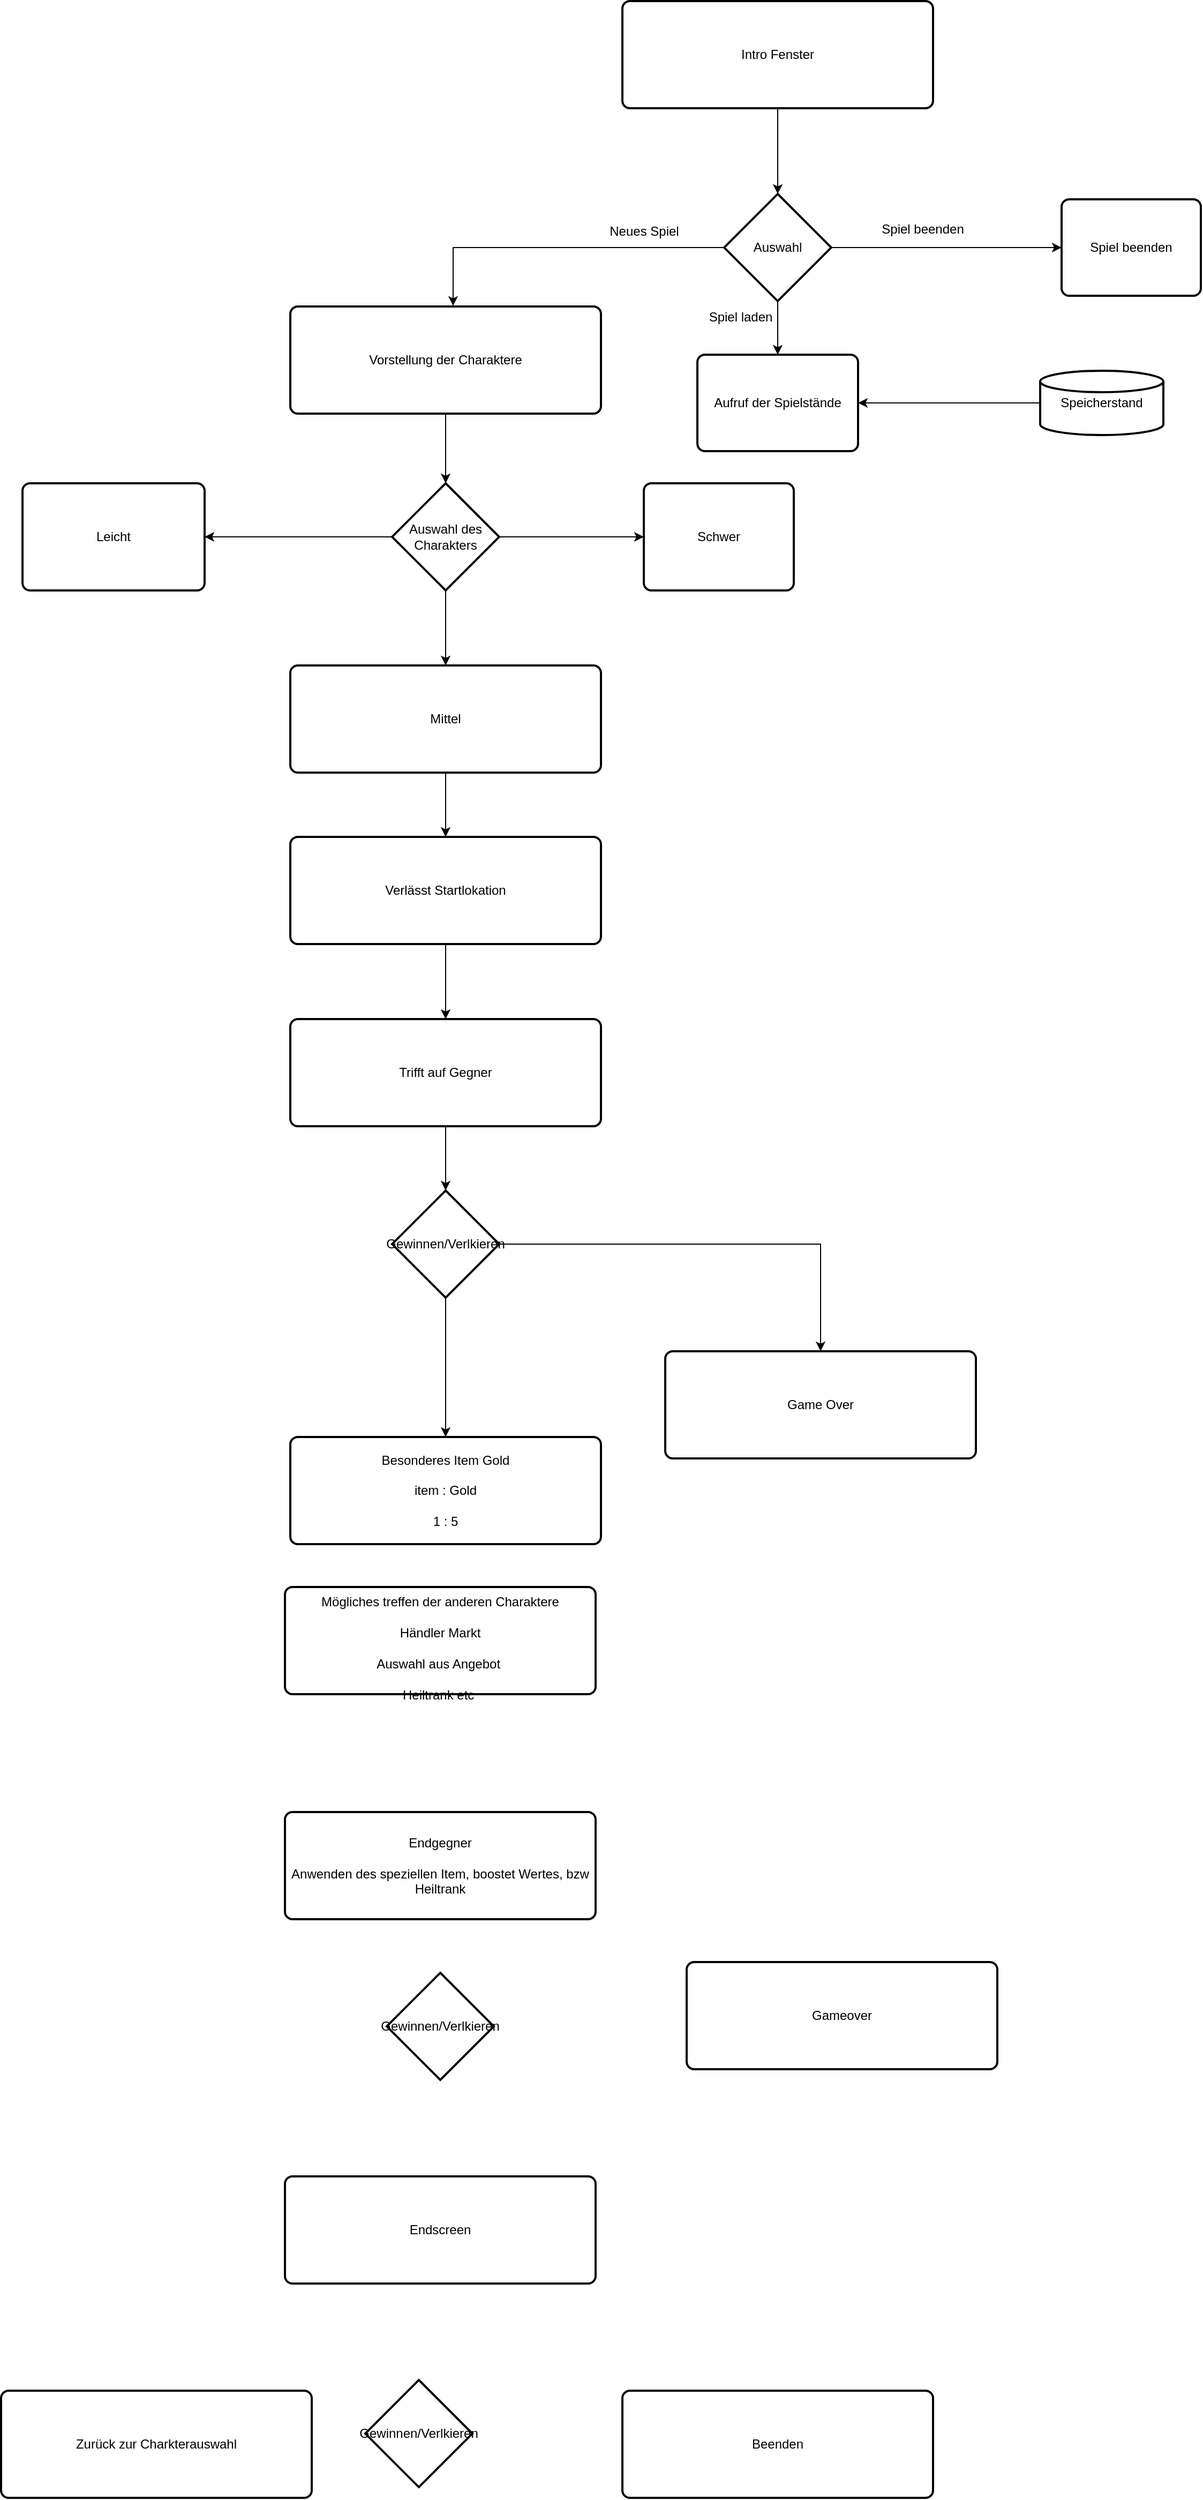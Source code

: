 <mxfile version="27.0.2">
  <diagram name="Seite-1" id="BjCUR2Z8RTLdVfXmwYke">
    <mxGraphModel dx="4903" dy="963" grid="1" gridSize="10" guides="1" tooltips="1" connect="1" arrows="1" fold="1" page="1" pageScale="1" pageWidth="3300" pageHeight="4681" math="0" shadow="0">
      <root>
        <mxCell id="0" />
        <mxCell id="1" parent="0" />
        <mxCell id="4SUFtR9MNtc7UPsP3DeQ-1" value="Intro Fenster" style="rounded=1;whiteSpace=wrap;html=1;absoluteArcSize=1;arcSize=14;strokeWidth=2;" vertex="1" parent="1">
          <mxGeometry x="190" y="40" width="290" height="100" as="geometry" />
        </mxCell>
        <mxCell id="4SUFtR9MNtc7UPsP3DeQ-2" value="Vorstellung der Charaktere" style="rounded=1;whiteSpace=wrap;html=1;absoluteArcSize=1;arcSize=14;strokeWidth=2;" vertex="1" parent="1">
          <mxGeometry x="-120" y="325" width="290" height="100" as="geometry" />
        </mxCell>
        <mxCell id="4SUFtR9MNtc7UPsP3DeQ-3" value="Aufruf der Spielstände" style="rounded=1;whiteSpace=wrap;html=1;absoluteArcSize=1;arcSize=14;strokeWidth=2;" vertex="1" parent="1">
          <mxGeometry x="260" y="370" width="150" height="90" as="geometry" />
        </mxCell>
        <mxCell id="4SUFtR9MNtc7UPsP3DeQ-4" value="Auswahl" style="strokeWidth=2;html=1;shape=mxgraph.flowchart.decision;whiteSpace=wrap;movable=1;resizable=1;rotatable=1;deletable=1;editable=1;locked=0;connectable=1;" vertex="1" parent="1">
          <mxGeometry x="285" y="220" width="100" height="100" as="geometry" />
        </mxCell>
        <mxCell id="4SUFtR9MNtc7UPsP3DeQ-6" value="" style="endArrow=classic;html=1;rounded=0;exitX=0;exitY=0.5;exitDx=0;exitDy=0;exitPerimeter=0;entryX=0.524;entryY=-0.006;entryDx=0;entryDy=0;entryPerimeter=0;" edge="1" parent="1" source="4SUFtR9MNtc7UPsP3DeQ-4" target="4SUFtR9MNtc7UPsP3DeQ-2">
          <mxGeometry width="50" height="50" relative="1" as="geometry">
            <mxPoint x="330" y="330" as="sourcePoint" />
            <mxPoint x="20" y="320" as="targetPoint" />
            <Array as="points">
              <mxPoint x="32" y="270" />
            </Array>
          </mxGeometry>
        </mxCell>
        <mxCell id="4SUFtR9MNtc7UPsP3DeQ-7" value="Neues Spiel" style="text;html=1;align=center;verticalAlign=middle;resizable=0;points=[];autosize=1;strokeColor=none;fillColor=none;" vertex="1" parent="1">
          <mxGeometry x="165" y="240" width="90" height="30" as="geometry" />
        </mxCell>
        <mxCell id="4SUFtR9MNtc7UPsP3DeQ-8" value="" style="endArrow=classic;html=1;rounded=0;exitX=0.5;exitY=1;exitDx=0;exitDy=0;exitPerimeter=0;movable=1;resizable=1;rotatable=1;deletable=1;editable=1;locked=0;connectable=1;entryX=0.5;entryY=0;entryDx=0;entryDy=0;" edge="1" parent="1" source="4SUFtR9MNtc7UPsP3DeQ-4" target="4SUFtR9MNtc7UPsP3DeQ-3">
          <mxGeometry width="50" height="50" relative="1" as="geometry">
            <mxPoint x="330" y="330" as="sourcePoint" />
            <mxPoint x="510" y="320" as="targetPoint" />
            <Array as="points" />
          </mxGeometry>
        </mxCell>
        <mxCell id="4SUFtR9MNtc7UPsP3DeQ-9" value="Spiel laden" style="text;html=1;align=center;verticalAlign=middle;resizable=0;points=[];autosize=1;strokeColor=none;fillColor=none;" vertex="1" parent="1">
          <mxGeometry x="260" y="320" width="80" height="30" as="geometry" />
        </mxCell>
        <mxCell id="4SUFtR9MNtc7UPsP3DeQ-10" value="Auswahl des Charakters" style="strokeWidth=2;html=1;shape=mxgraph.flowchart.decision;whiteSpace=wrap;" vertex="1" parent="1">
          <mxGeometry x="-25" y="490" width="100" height="100" as="geometry" />
        </mxCell>
        <mxCell id="4SUFtR9MNtc7UPsP3DeQ-13" value="" style="endArrow=classic;html=1;rounded=0;exitX=0.5;exitY=1;exitDx=0;exitDy=0;entryX=0.5;entryY=0;entryDx=0;entryDy=0;entryPerimeter=0;" edge="1" parent="1" source="4SUFtR9MNtc7UPsP3DeQ-2" target="4SUFtR9MNtc7UPsP3DeQ-10">
          <mxGeometry width="50" height="50" relative="1" as="geometry">
            <mxPoint x="340" y="530" as="sourcePoint" />
            <mxPoint x="170" y="460" as="targetPoint" />
          </mxGeometry>
        </mxCell>
        <mxCell id="4SUFtR9MNtc7UPsP3DeQ-14" value="Spiel beenden" style="rounded=1;whiteSpace=wrap;html=1;absoluteArcSize=1;arcSize=14;strokeWidth=2;" vertex="1" parent="1">
          <mxGeometry x="600" y="225" width="130" height="90" as="geometry" />
        </mxCell>
        <mxCell id="4SUFtR9MNtc7UPsP3DeQ-15" value="" style="endArrow=classic;html=1;rounded=0;entryX=0;entryY=0.5;entryDx=0;entryDy=0;exitX=1;exitY=0.5;exitDx=0;exitDy=0;exitPerimeter=0;" edge="1" parent="1" source="4SUFtR9MNtc7UPsP3DeQ-4" target="4SUFtR9MNtc7UPsP3DeQ-14">
          <mxGeometry width="50" height="50" relative="1" as="geometry">
            <mxPoint x="420" y="340" as="sourcePoint" />
            <mxPoint x="470" y="290" as="targetPoint" />
          </mxGeometry>
        </mxCell>
        <mxCell id="4SUFtR9MNtc7UPsP3DeQ-16" value="Leicht" style="rounded=1;whiteSpace=wrap;html=1;absoluteArcSize=1;arcSize=14;strokeWidth=2;" vertex="1" parent="1">
          <mxGeometry x="-370" y="490" width="170" height="100" as="geometry" />
        </mxCell>
        <mxCell id="4SUFtR9MNtc7UPsP3DeQ-17" value="Schwer" style="rounded=1;whiteSpace=wrap;html=1;absoluteArcSize=1;arcSize=14;strokeWidth=2;" vertex="1" parent="1">
          <mxGeometry x="210" y="490" width="140" height="100" as="geometry" />
        </mxCell>
        <mxCell id="4SUFtR9MNtc7UPsP3DeQ-18" value="Mittel" style="rounded=1;whiteSpace=wrap;html=1;absoluteArcSize=1;arcSize=14;strokeWidth=2;" vertex="1" parent="1">
          <mxGeometry x="-120" y="660" width="290" height="100" as="geometry" />
        </mxCell>
        <mxCell id="4SUFtR9MNtc7UPsP3DeQ-19" value="" style="endArrow=classic;html=1;rounded=0;entryX=0;entryY=0.5;entryDx=0;entryDy=0;exitX=1;exitY=0.5;exitDx=0;exitDy=0;exitPerimeter=0;" edge="1" parent="1" source="4SUFtR9MNtc7UPsP3DeQ-10" target="4SUFtR9MNtc7UPsP3DeQ-17">
          <mxGeometry width="50" height="50" relative="1" as="geometry">
            <mxPoint y="620" as="sourcePoint" />
            <mxPoint x="50" y="570" as="targetPoint" />
          </mxGeometry>
        </mxCell>
        <mxCell id="4SUFtR9MNtc7UPsP3DeQ-20" value="" style="endArrow=classic;html=1;rounded=0;entryX=0.5;entryY=0;entryDx=0;entryDy=0;exitX=0.5;exitY=1;exitDx=0;exitDy=0;exitPerimeter=0;" edge="1" parent="1" source="4SUFtR9MNtc7UPsP3DeQ-10" target="4SUFtR9MNtc7UPsP3DeQ-18">
          <mxGeometry width="50" height="50" relative="1" as="geometry">
            <mxPoint x="85" y="550" as="sourcePoint" />
            <mxPoint x="140" y="550" as="targetPoint" />
          </mxGeometry>
        </mxCell>
        <mxCell id="4SUFtR9MNtc7UPsP3DeQ-21" value="" style="endArrow=classic;html=1;rounded=0;entryX=1;entryY=0.5;entryDx=0;entryDy=0;exitX=0;exitY=0.5;exitDx=0;exitDy=0;exitPerimeter=0;" edge="1" parent="1" source="4SUFtR9MNtc7UPsP3DeQ-10" target="4SUFtR9MNtc7UPsP3DeQ-16">
          <mxGeometry width="50" height="50" relative="1" as="geometry">
            <mxPoint x="95" y="560" as="sourcePoint" />
            <mxPoint x="150" y="560" as="targetPoint" />
          </mxGeometry>
        </mxCell>
        <mxCell id="4SUFtR9MNtc7UPsP3DeQ-22" value="" style="endArrow=classic;html=1;rounded=0;exitX=0.5;exitY=1;exitDx=0;exitDy=0;entryX=0.5;entryY=0;entryDx=0;entryDy=0;entryPerimeter=0;" edge="1" parent="1" source="4SUFtR9MNtc7UPsP3DeQ-1" target="4SUFtR9MNtc7UPsP3DeQ-4">
          <mxGeometry width="50" height="50" relative="1" as="geometry">
            <mxPoint x="370" y="350" as="sourcePoint" />
            <mxPoint x="420" y="300" as="targetPoint" />
          </mxGeometry>
        </mxCell>
        <mxCell id="4SUFtR9MNtc7UPsP3DeQ-23" value="Spiel beenden" style="text;html=1;align=center;verticalAlign=middle;resizable=0;points=[];autosize=1;strokeColor=none;fillColor=none;" vertex="1" parent="1">
          <mxGeometry x="420" y="238" width="100" height="30" as="geometry" />
        </mxCell>
        <mxCell id="4SUFtR9MNtc7UPsP3DeQ-24" value="Verlässt Startlokation" style="rounded=1;whiteSpace=wrap;html=1;absoluteArcSize=1;arcSize=14;strokeWidth=2;" vertex="1" parent="1">
          <mxGeometry x="-120" y="820" width="290" height="100" as="geometry" />
        </mxCell>
        <mxCell id="4SUFtR9MNtc7UPsP3DeQ-25" value="Trifft auf Gegner" style="rounded=1;whiteSpace=wrap;html=1;absoluteArcSize=1;arcSize=14;strokeWidth=2;" vertex="1" parent="1">
          <mxGeometry x="-120" y="990" width="290" height="100" as="geometry" />
        </mxCell>
        <mxCell id="4SUFtR9MNtc7UPsP3DeQ-26" value="Gewinnen/Verlkieren" style="strokeWidth=2;html=1;shape=mxgraph.flowchart.decision;whiteSpace=wrap;" vertex="1" parent="1">
          <mxGeometry x="-25" y="1150" width="100" height="100" as="geometry" />
        </mxCell>
        <mxCell id="4SUFtR9MNtc7UPsP3DeQ-27" value="Besonderes Item Gold&lt;div&gt;&lt;br&gt;&lt;/div&gt;&lt;div&gt;item : Gold&lt;/div&gt;&lt;div&gt;&lt;br&gt;&lt;/div&gt;&lt;div&gt;1 : 5&lt;/div&gt;" style="rounded=1;whiteSpace=wrap;html=1;absoluteArcSize=1;arcSize=14;strokeWidth=2;" vertex="1" parent="1">
          <mxGeometry x="-120" y="1380" width="290" height="100" as="geometry" />
        </mxCell>
        <mxCell id="4SUFtR9MNtc7UPsP3DeQ-28" value="Game Over" style="rounded=1;whiteSpace=wrap;html=1;absoluteArcSize=1;arcSize=14;strokeWidth=2;" vertex="1" parent="1">
          <mxGeometry x="230" y="1300" width="290" height="100" as="geometry" />
        </mxCell>
        <mxCell id="4SUFtR9MNtc7UPsP3DeQ-29" value="&lt;br&gt;&lt;div&gt;Mögliches treffen der anderen Charaktere&lt;/div&gt;&lt;div&gt;&lt;br&gt;&lt;/div&gt;&lt;div&gt;Händler Markt&lt;/div&gt;&lt;div&gt;&lt;br&gt;&lt;/div&gt;&lt;div&gt;Auswahl aus Angebot&amp;nbsp;&lt;/div&gt;&lt;div&gt;&lt;br&gt;&lt;/div&gt;&lt;div&gt;Heiltrank etc&amp;nbsp;&lt;/div&gt;" style="rounded=1;whiteSpace=wrap;html=1;absoluteArcSize=1;arcSize=14;strokeWidth=2;" vertex="1" parent="1">
          <mxGeometry x="-125" y="1520" width="290" height="100" as="geometry" />
        </mxCell>
        <mxCell id="4SUFtR9MNtc7UPsP3DeQ-30" value="Endgegner&lt;div&gt;&lt;br&gt;&lt;/div&gt;&lt;div&gt;Anwenden des speziellen Item, boostet Wertes, bzw Heiltrank&lt;/div&gt;" style="rounded=1;whiteSpace=wrap;html=1;absoluteArcSize=1;arcSize=14;strokeWidth=2;" vertex="1" parent="1">
          <mxGeometry x="-125" y="1730" width="290" height="100" as="geometry" />
        </mxCell>
        <mxCell id="4SUFtR9MNtc7UPsP3DeQ-31" value="Gewinnen/Verlkieren" style="strokeWidth=2;html=1;shape=mxgraph.flowchart.decision;whiteSpace=wrap;" vertex="1" parent="1">
          <mxGeometry x="-30" y="1880" width="100" height="100" as="geometry" />
        </mxCell>
        <mxCell id="4SUFtR9MNtc7UPsP3DeQ-32" value="&lt;div&gt;Endscreen&lt;/div&gt;" style="rounded=1;whiteSpace=wrap;html=1;absoluteArcSize=1;arcSize=14;strokeWidth=2;" vertex="1" parent="1">
          <mxGeometry x="-125" y="2070" width="290" height="100" as="geometry" />
        </mxCell>
        <mxCell id="4SUFtR9MNtc7UPsP3DeQ-33" value="Gameover" style="rounded=1;whiteSpace=wrap;html=1;absoluteArcSize=1;arcSize=14;strokeWidth=2;" vertex="1" parent="1">
          <mxGeometry x="250" y="1870" width="290" height="100" as="geometry" />
        </mxCell>
        <mxCell id="4SUFtR9MNtc7UPsP3DeQ-34" value="Gewinnen/Verlkieren" style="strokeWidth=2;html=1;shape=mxgraph.flowchart.decision;whiteSpace=wrap;" vertex="1" parent="1">
          <mxGeometry x="-50" y="2260" width="100" height="100" as="geometry" />
        </mxCell>
        <mxCell id="4SUFtR9MNtc7UPsP3DeQ-35" value="Zurück zur Charkterauswahl" style="rounded=1;whiteSpace=wrap;html=1;absoluteArcSize=1;arcSize=14;strokeWidth=2;" vertex="1" parent="1">
          <mxGeometry x="-390" y="2270" width="290" height="100" as="geometry" />
        </mxCell>
        <mxCell id="4SUFtR9MNtc7UPsP3DeQ-36" value="Beenden" style="rounded=1;whiteSpace=wrap;html=1;absoluteArcSize=1;arcSize=14;strokeWidth=2;" vertex="1" parent="1">
          <mxGeometry x="190" y="2270" width="290" height="100" as="geometry" />
        </mxCell>
        <mxCell id="4SUFtR9MNtc7UPsP3DeQ-39" value="" style="endArrow=classic;html=1;rounded=0;entryX=0.5;entryY=0;entryDx=0;entryDy=0;exitX=0.5;exitY=1;exitDx=0;exitDy=0;" edge="1" parent="1" source="4SUFtR9MNtc7UPsP3DeQ-18" target="4SUFtR9MNtc7UPsP3DeQ-24">
          <mxGeometry width="50" height="50" relative="1" as="geometry">
            <mxPoint x="30" y="760" as="sourcePoint" />
            <mxPoint x="35" y="670" as="targetPoint" />
            <Array as="points" />
          </mxGeometry>
        </mxCell>
        <mxCell id="4SUFtR9MNtc7UPsP3DeQ-40" value="" style="endArrow=classic;html=1;rounded=0;entryX=0.5;entryY=0;entryDx=0;entryDy=0;exitX=0.5;exitY=1;exitDx=0;exitDy=0;" edge="1" parent="1" source="4SUFtR9MNtc7UPsP3DeQ-24" target="4SUFtR9MNtc7UPsP3DeQ-25">
          <mxGeometry width="50" height="50" relative="1" as="geometry">
            <mxPoint x="35" y="600" as="sourcePoint" />
            <mxPoint x="35" y="670" as="targetPoint" />
          </mxGeometry>
        </mxCell>
        <mxCell id="4SUFtR9MNtc7UPsP3DeQ-41" value="" style="endArrow=classic;html=1;rounded=0;entryX=0.5;entryY=0;entryDx=0;entryDy=0;exitX=0.5;exitY=1;exitDx=0;exitDy=0;entryPerimeter=0;" edge="1" parent="1" source="4SUFtR9MNtc7UPsP3DeQ-25" target="4SUFtR9MNtc7UPsP3DeQ-26">
          <mxGeometry width="50" height="50" relative="1" as="geometry">
            <mxPoint x="19.23" y="1080" as="sourcePoint" />
            <mxPoint x="19.23" y="1150" as="targetPoint" />
          </mxGeometry>
        </mxCell>
        <mxCell id="4SUFtR9MNtc7UPsP3DeQ-42" value="" style="endArrow=classic;html=1;rounded=0;exitX=0.5;exitY=1;exitDx=0;exitDy=0;entryX=0.5;entryY=0;entryDx=0;entryDy=0;exitPerimeter=0;" edge="1" parent="1" source="4SUFtR9MNtc7UPsP3DeQ-26" target="4SUFtR9MNtc7UPsP3DeQ-27">
          <mxGeometry width="50" height="50" relative="1" as="geometry">
            <mxPoint x="-30" y="1200" as="sourcePoint" />
            <mxPoint x="-283" y="1250" as="targetPoint" />
            <Array as="points" />
          </mxGeometry>
        </mxCell>
        <mxCell id="4SUFtR9MNtc7UPsP3DeQ-43" value="" style="endArrow=classic;html=1;rounded=0;exitX=1;exitY=0.5;exitDx=0;exitDy=0;entryX=0.5;entryY=0;entryDx=0;entryDy=0;exitPerimeter=0;" edge="1" parent="1" source="4SUFtR9MNtc7UPsP3DeQ-26" target="4SUFtR9MNtc7UPsP3DeQ-28">
          <mxGeometry width="50" height="50" relative="1" as="geometry">
            <mxPoint x="90" y="1200" as="sourcePoint" />
            <mxPoint x="375" y="1300" as="targetPoint" />
            <Array as="points">
              <mxPoint x="230" y="1200" />
              <mxPoint x="375" y="1200" />
            </Array>
          </mxGeometry>
        </mxCell>
        <mxCell id="4SUFtR9MNtc7UPsP3DeQ-45" value="Speicherstand" style="strokeWidth=2;html=1;shape=mxgraph.flowchart.database;whiteSpace=wrap;" vertex="1" parent="1">
          <mxGeometry x="580" y="385" width="115" height="60" as="geometry" />
        </mxCell>
        <mxCell id="4SUFtR9MNtc7UPsP3DeQ-46" value="" style="endArrow=classic;html=1;rounded=0;entryX=1;entryY=0.5;entryDx=0;entryDy=0;exitX=0;exitY=0.5;exitDx=0;exitDy=0;exitPerimeter=0;" edge="1" parent="1" source="4SUFtR9MNtc7UPsP3DeQ-45" target="4SUFtR9MNtc7UPsP3DeQ-3">
          <mxGeometry width="50" height="50" relative="1" as="geometry">
            <mxPoint x="140" y="520" as="sourcePoint" />
            <mxPoint x="190" y="470" as="targetPoint" />
          </mxGeometry>
        </mxCell>
      </root>
    </mxGraphModel>
  </diagram>
</mxfile>
